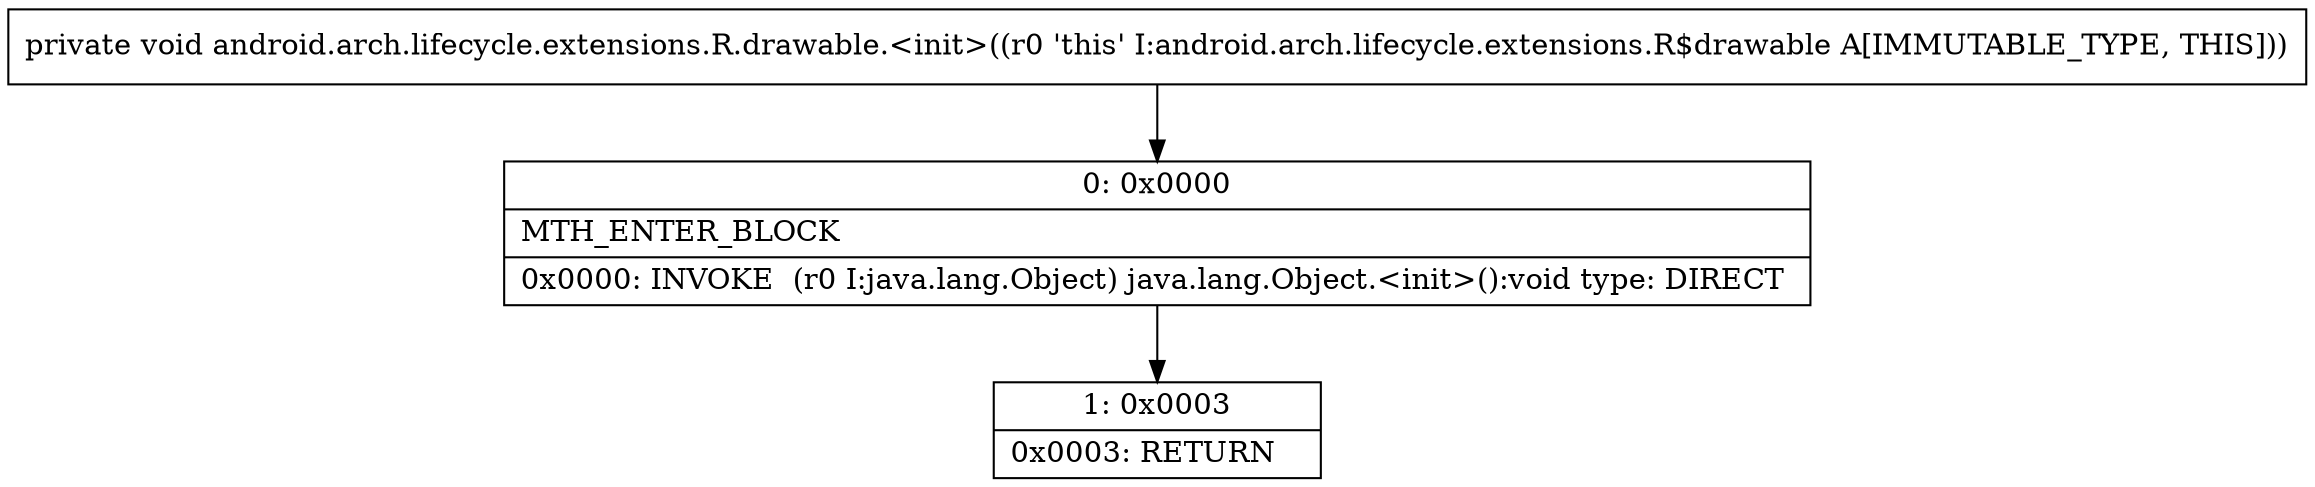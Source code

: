 digraph "CFG forandroid.arch.lifecycle.extensions.R.drawable.\<init\>()V" {
Node_0 [shape=record,label="{0\:\ 0x0000|MTH_ENTER_BLOCK\l|0x0000: INVOKE  (r0 I:java.lang.Object) java.lang.Object.\<init\>():void type: DIRECT \l}"];
Node_1 [shape=record,label="{1\:\ 0x0003|0x0003: RETURN   \l}"];
MethodNode[shape=record,label="{private void android.arch.lifecycle.extensions.R.drawable.\<init\>((r0 'this' I:android.arch.lifecycle.extensions.R$drawable A[IMMUTABLE_TYPE, THIS])) }"];
MethodNode -> Node_0;
Node_0 -> Node_1;
}

